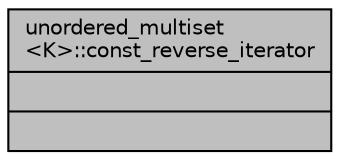 digraph "unordered_multiset&lt;K&gt;::const_reverse_iterator"
{
 // INTERACTIVE_SVG=YES
  bgcolor="transparent";
  edge [fontname="Helvetica",fontsize="10",labelfontname="Helvetica",labelfontsize="10"];
  node [fontname="Helvetica",fontsize="10",shape=record];
  Node1 [label="{unordered_multiset\l\<K\>::const_reverse_iterator\n||}",height=0.2,width=0.4,color="black", fillcolor="grey75", style="filled", fontcolor="black"];
}
